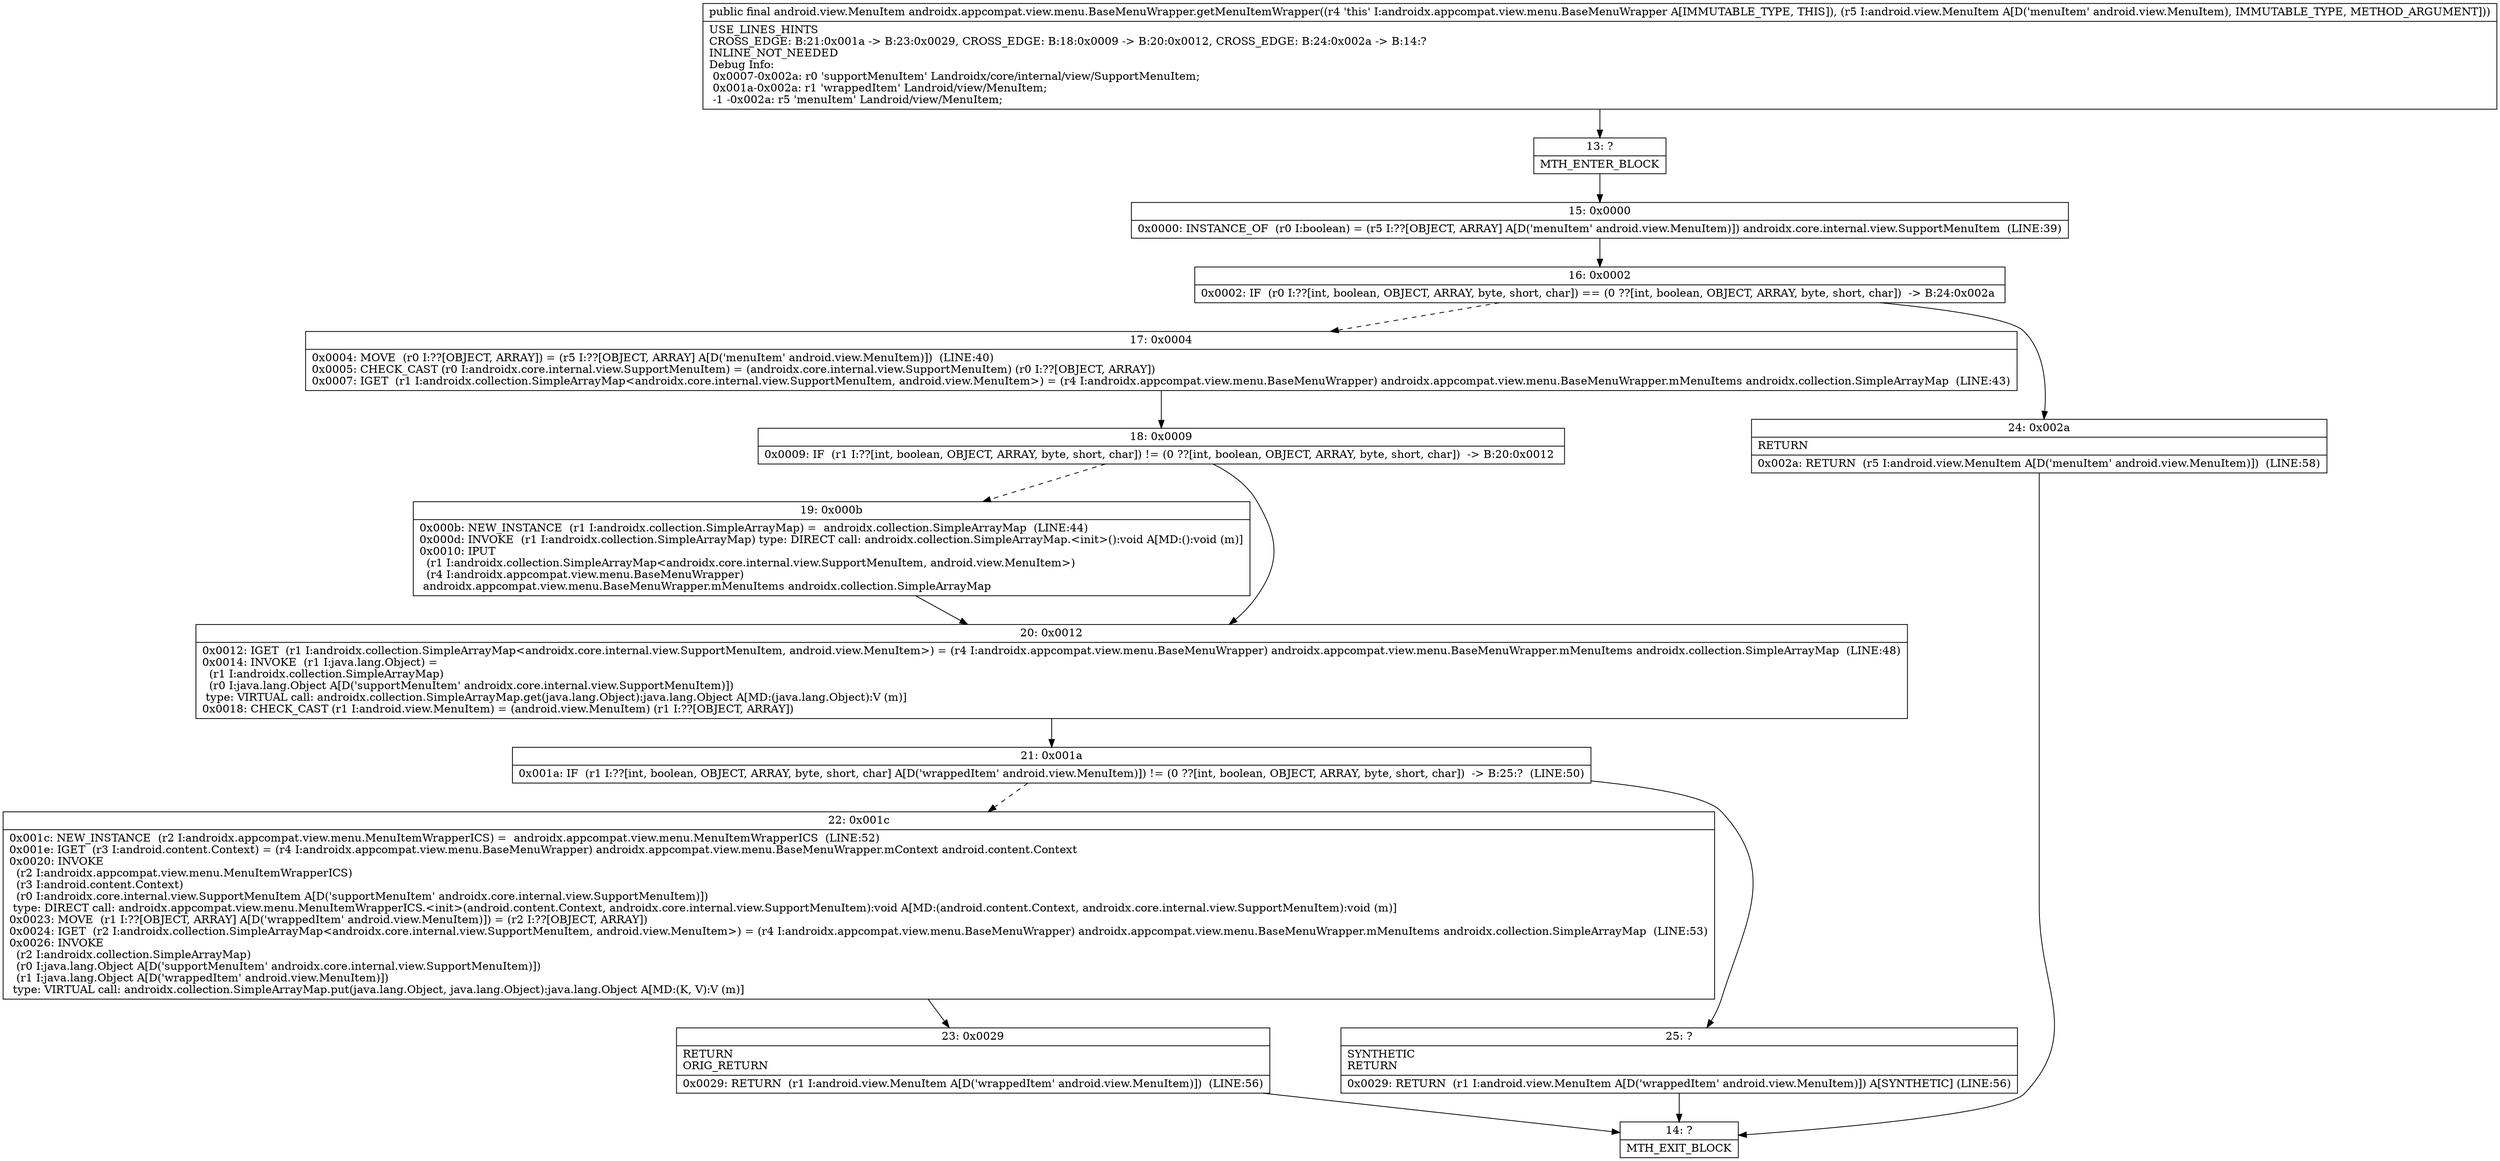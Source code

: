 digraph "CFG forandroidx.appcompat.view.menu.BaseMenuWrapper.getMenuItemWrapper(Landroid\/view\/MenuItem;)Landroid\/view\/MenuItem;" {
Node_13 [shape=record,label="{13\:\ ?|MTH_ENTER_BLOCK\l}"];
Node_15 [shape=record,label="{15\:\ 0x0000|0x0000: INSTANCE_OF  (r0 I:boolean) = (r5 I:??[OBJECT, ARRAY] A[D('menuItem' android.view.MenuItem)]) androidx.core.internal.view.SupportMenuItem  (LINE:39)\l}"];
Node_16 [shape=record,label="{16\:\ 0x0002|0x0002: IF  (r0 I:??[int, boolean, OBJECT, ARRAY, byte, short, char]) == (0 ??[int, boolean, OBJECT, ARRAY, byte, short, char])  \-\> B:24:0x002a \l}"];
Node_17 [shape=record,label="{17\:\ 0x0004|0x0004: MOVE  (r0 I:??[OBJECT, ARRAY]) = (r5 I:??[OBJECT, ARRAY] A[D('menuItem' android.view.MenuItem)])  (LINE:40)\l0x0005: CHECK_CAST (r0 I:androidx.core.internal.view.SupportMenuItem) = (androidx.core.internal.view.SupportMenuItem) (r0 I:??[OBJECT, ARRAY]) \l0x0007: IGET  (r1 I:androidx.collection.SimpleArrayMap\<androidx.core.internal.view.SupportMenuItem, android.view.MenuItem\>) = (r4 I:androidx.appcompat.view.menu.BaseMenuWrapper) androidx.appcompat.view.menu.BaseMenuWrapper.mMenuItems androidx.collection.SimpleArrayMap  (LINE:43)\l}"];
Node_18 [shape=record,label="{18\:\ 0x0009|0x0009: IF  (r1 I:??[int, boolean, OBJECT, ARRAY, byte, short, char]) != (0 ??[int, boolean, OBJECT, ARRAY, byte, short, char])  \-\> B:20:0x0012 \l}"];
Node_19 [shape=record,label="{19\:\ 0x000b|0x000b: NEW_INSTANCE  (r1 I:androidx.collection.SimpleArrayMap) =  androidx.collection.SimpleArrayMap  (LINE:44)\l0x000d: INVOKE  (r1 I:androidx.collection.SimpleArrayMap) type: DIRECT call: androidx.collection.SimpleArrayMap.\<init\>():void A[MD:():void (m)]\l0x0010: IPUT  \l  (r1 I:androidx.collection.SimpleArrayMap\<androidx.core.internal.view.SupportMenuItem, android.view.MenuItem\>)\l  (r4 I:androidx.appcompat.view.menu.BaseMenuWrapper)\l androidx.appcompat.view.menu.BaseMenuWrapper.mMenuItems androidx.collection.SimpleArrayMap \l}"];
Node_20 [shape=record,label="{20\:\ 0x0012|0x0012: IGET  (r1 I:androidx.collection.SimpleArrayMap\<androidx.core.internal.view.SupportMenuItem, android.view.MenuItem\>) = (r4 I:androidx.appcompat.view.menu.BaseMenuWrapper) androidx.appcompat.view.menu.BaseMenuWrapper.mMenuItems androidx.collection.SimpleArrayMap  (LINE:48)\l0x0014: INVOKE  (r1 I:java.lang.Object) = \l  (r1 I:androidx.collection.SimpleArrayMap)\l  (r0 I:java.lang.Object A[D('supportMenuItem' androidx.core.internal.view.SupportMenuItem)])\l type: VIRTUAL call: androidx.collection.SimpleArrayMap.get(java.lang.Object):java.lang.Object A[MD:(java.lang.Object):V (m)]\l0x0018: CHECK_CAST (r1 I:android.view.MenuItem) = (android.view.MenuItem) (r1 I:??[OBJECT, ARRAY]) \l}"];
Node_21 [shape=record,label="{21\:\ 0x001a|0x001a: IF  (r1 I:??[int, boolean, OBJECT, ARRAY, byte, short, char] A[D('wrappedItem' android.view.MenuItem)]) != (0 ??[int, boolean, OBJECT, ARRAY, byte, short, char])  \-\> B:25:?  (LINE:50)\l}"];
Node_22 [shape=record,label="{22\:\ 0x001c|0x001c: NEW_INSTANCE  (r2 I:androidx.appcompat.view.menu.MenuItemWrapperICS) =  androidx.appcompat.view.menu.MenuItemWrapperICS  (LINE:52)\l0x001e: IGET  (r3 I:android.content.Context) = (r4 I:androidx.appcompat.view.menu.BaseMenuWrapper) androidx.appcompat.view.menu.BaseMenuWrapper.mContext android.content.Context \l0x0020: INVOKE  \l  (r2 I:androidx.appcompat.view.menu.MenuItemWrapperICS)\l  (r3 I:android.content.Context)\l  (r0 I:androidx.core.internal.view.SupportMenuItem A[D('supportMenuItem' androidx.core.internal.view.SupportMenuItem)])\l type: DIRECT call: androidx.appcompat.view.menu.MenuItemWrapperICS.\<init\>(android.content.Context, androidx.core.internal.view.SupportMenuItem):void A[MD:(android.content.Context, androidx.core.internal.view.SupportMenuItem):void (m)]\l0x0023: MOVE  (r1 I:??[OBJECT, ARRAY] A[D('wrappedItem' android.view.MenuItem)]) = (r2 I:??[OBJECT, ARRAY]) \l0x0024: IGET  (r2 I:androidx.collection.SimpleArrayMap\<androidx.core.internal.view.SupportMenuItem, android.view.MenuItem\>) = (r4 I:androidx.appcompat.view.menu.BaseMenuWrapper) androidx.appcompat.view.menu.BaseMenuWrapper.mMenuItems androidx.collection.SimpleArrayMap  (LINE:53)\l0x0026: INVOKE  \l  (r2 I:androidx.collection.SimpleArrayMap)\l  (r0 I:java.lang.Object A[D('supportMenuItem' androidx.core.internal.view.SupportMenuItem)])\l  (r1 I:java.lang.Object A[D('wrappedItem' android.view.MenuItem)])\l type: VIRTUAL call: androidx.collection.SimpleArrayMap.put(java.lang.Object, java.lang.Object):java.lang.Object A[MD:(K, V):V (m)]\l}"];
Node_23 [shape=record,label="{23\:\ 0x0029|RETURN\lORIG_RETURN\l|0x0029: RETURN  (r1 I:android.view.MenuItem A[D('wrappedItem' android.view.MenuItem)])  (LINE:56)\l}"];
Node_14 [shape=record,label="{14\:\ ?|MTH_EXIT_BLOCK\l}"];
Node_25 [shape=record,label="{25\:\ ?|SYNTHETIC\lRETURN\l|0x0029: RETURN  (r1 I:android.view.MenuItem A[D('wrappedItem' android.view.MenuItem)]) A[SYNTHETIC] (LINE:56)\l}"];
Node_24 [shape=record,label="{24\:\ 0x002a|RETURN\l|0x002a: RETURN  (r5 I:android.view.MenuItem A[D('menuItem' android.view.MenuItem)])  (LINE:58)\l}"];
MethodNode[shape=record,label="{public final android.view.MenuItem androidx.appcompat.view.menu.BaseMenuWrapper.getMenuItemWrapper((r4 'this' I:androidx.appcompat.view.menu.BaseMenuWrapper A[IMMUTABLE_TYPE, THIS]), (r5 I:android.view.MenuItem A[D('menuItem' android.view.MenuItem), IMMUTABLE_TYPE, METHOD_ARGUMENT]))  | USE_LINES_HINTS\lCROSS_EDGE: B:21:0x001a \-\> B:23:0x0029, CROSS_EDGE: B:18:0x0009 \-\> B:20:0x0012, CROSS_EDGE: B:24:0x002a \-\> B:14:?\lINLINE_NOT_NEEDED\lDebug Info:\l  0x0007\-0x002a: r0 'supportMenuItem' Landroidx\/core\/internal\/view\/SupportMenuItem;\l  0x001a\-0x002a: r1 'wrappedItem' Landroid\/view\/MenuItem;\l  \-1 \-0x002a: r5 'menuItem' Landroid\/view\/MenuItem;\l}"];
MethodNode -> Node_13;Node_13 -> Node_15;
Node_15 -> Node_16;
Node_16 -> Node_17[style=dashed];
Node_16 -> Node_24;
Node_17 -> Node_18;
Node_18 -> Node_19[style=dashed];
Node_18 -> Node_20;
Node_19 -> Node_20;
Node_20 -> Node_21;
Node_21 -> Node_22[style=dashed];
Node_21 -> Node_25;
Node_22 -> Node_23;
Node_23 -> Node_14;
Node_25 -> Node_14;
Node_24 -> Node_14;
}

